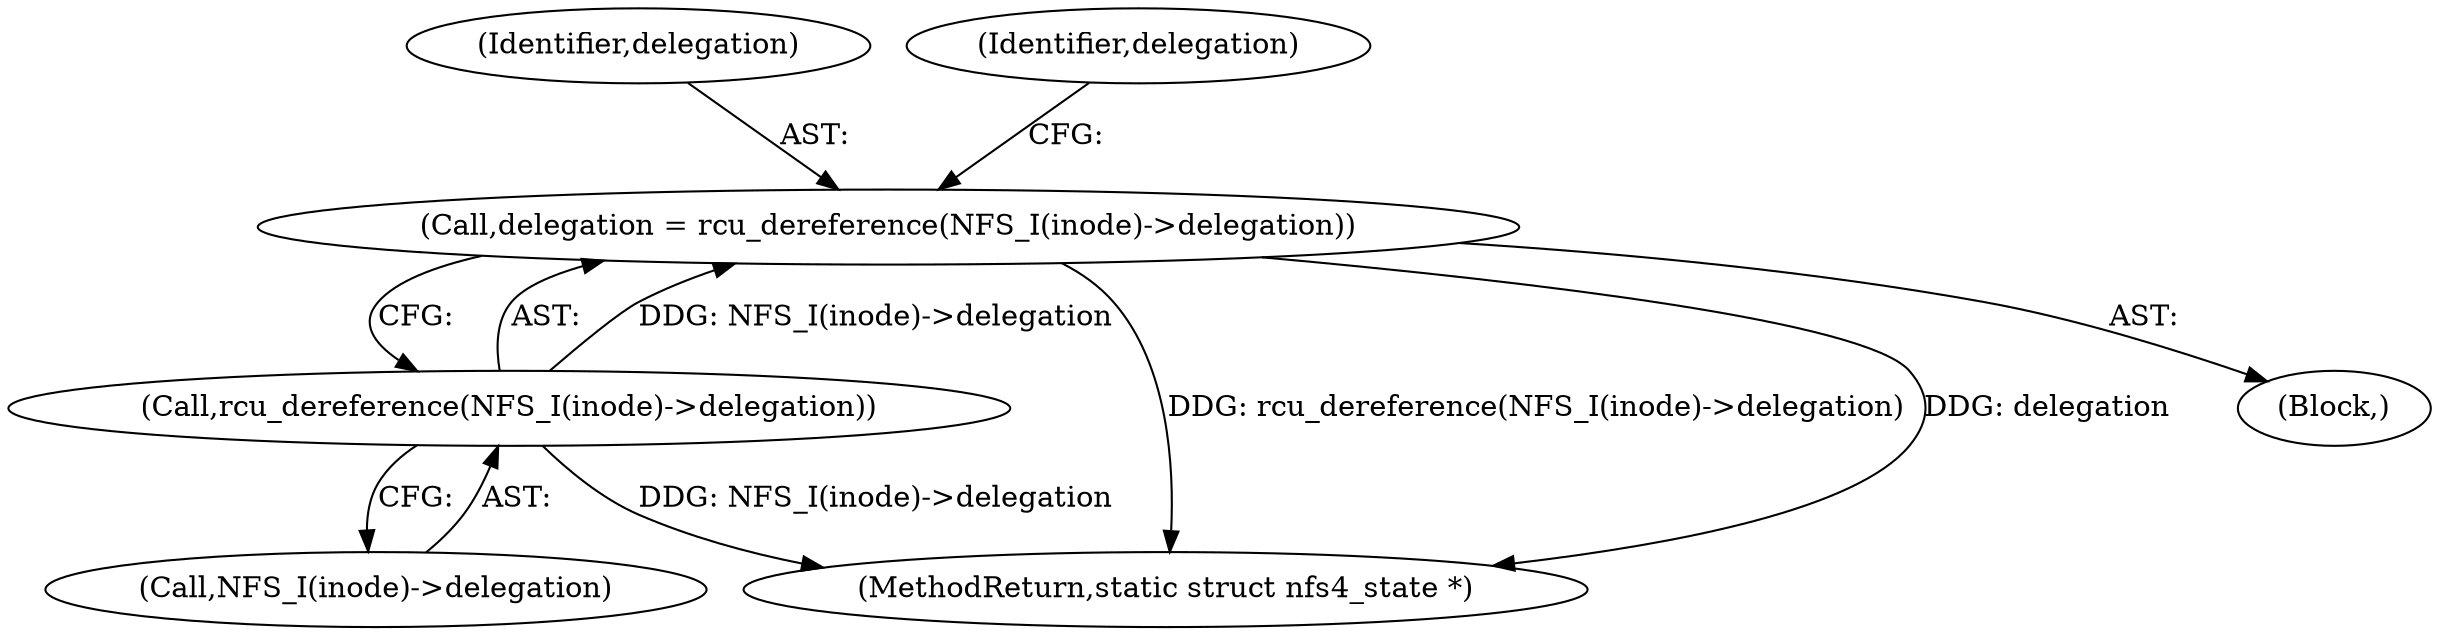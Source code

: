 digraph "0_linux_dc0b027dfadfcb8a5504f7d8052754bf8d501ab9_18@pointer" {
"1000191" [label="(Call,delegation = rcu_dereference(NFS_I(inode)->delegation))"];
"1000193" [label="(Call,rcu_dereference(NFS_I(inode)->delegation))"];
"1000192" [label="(Identifier,delegation)"];
"1000191" [label="(Call,delegation = rcu_dereference(NFS_I(inode)->delegation))"];
"1000267" [label="(MethodReturn,static struct nfs4_state *)"];
"1000185" [label="(Block,)"];
"1000199" [label="(Identifier,delegation)"];
"1000194" [label="(Call,NFS_I(inode)->delegation)"];
"1000193" [label="(Call,rcu_dereference(NFS_I(inode)->delegation))"];
"1000191" -> "1000185"  [label="AST: "];
"1000191" -> "1000193"  [label="CFG: "];
"1000192" -> "1000191"  [label="AST: "];
"1000193" -> "1000191"  [label="AST: "];
"1000199" -> "1000191"  [label="CFG: "];
"1000191" -> "1000267"  [label="DDG: rcu_dereference(NFS_I(inode)->delegation)"];
"1000191" -> "1000267"  [label="DDG: delegation"];
"1000193" -> "1000191"  [label="DDG: NFS_I(inode)->delegation"];
"1000193" -> "1000194"  [label="CFG: "];
"1000194" -> "1000193"  [label="AST: "];
"1000193" -> "1000267"  [label="DDG: NFS_I(inode)->delegation"];
}
